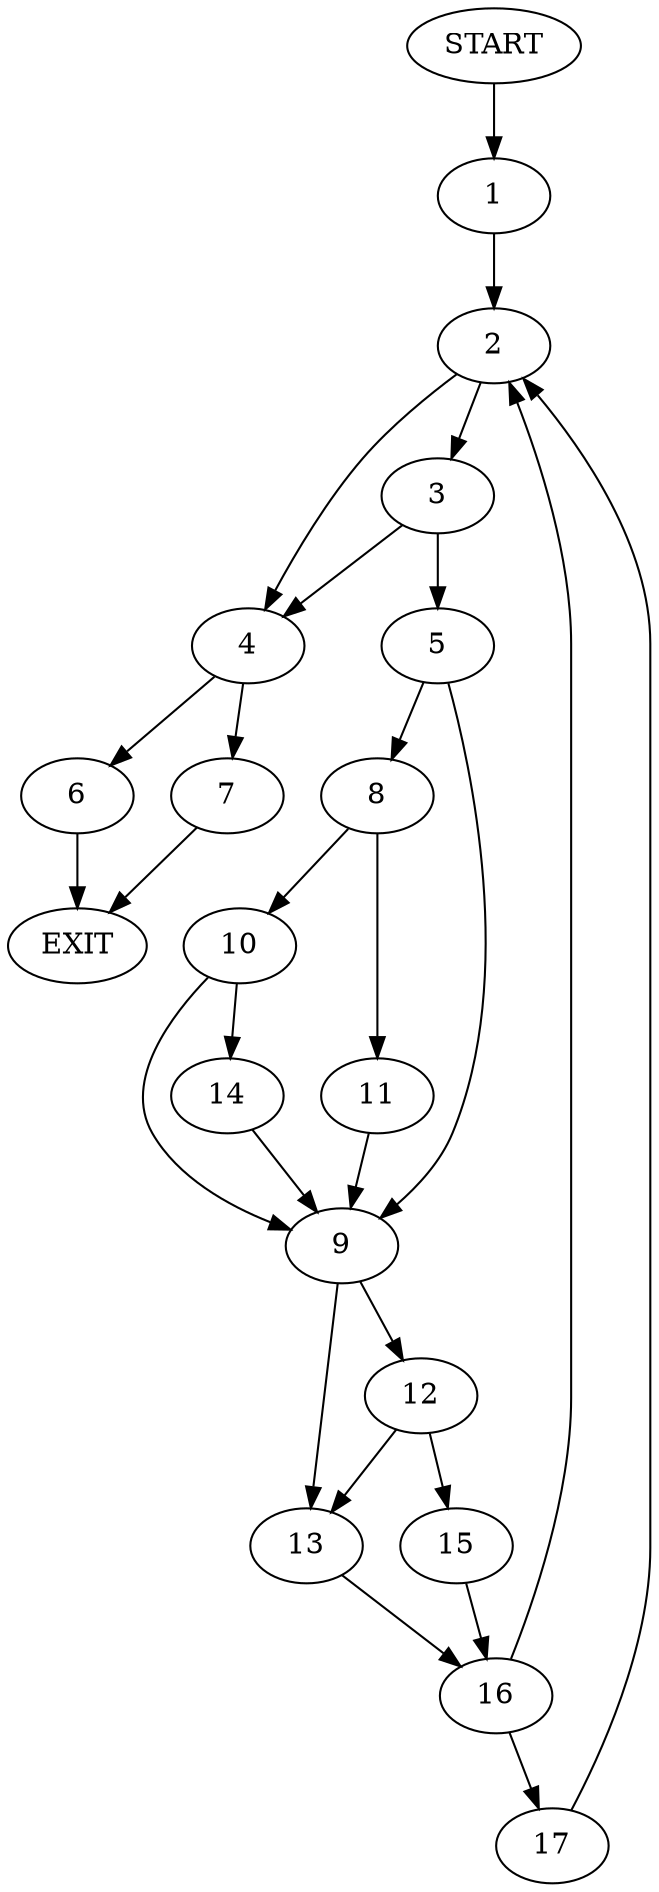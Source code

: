 digraph {
0 [label="START"]
18 [label="EXIT"]
0 -> 1
1 -> 2
2 -> 3
2 -> 4
3 -> 5
3 -> 4
4 -> 6
4 -> 7
5 -> 8
5 -> 9
8 -> 10
8 -> 11
9 -> 12
9 -> 13
11 -> 9
10 -> 14
10 -> 9
14 -> 9
12 -> 15
12 -> 13
13 -> 16
15 -> 16
16 -> 17
16 -> 2
17 -> 2
7 -> 18
6 -> 18
}
